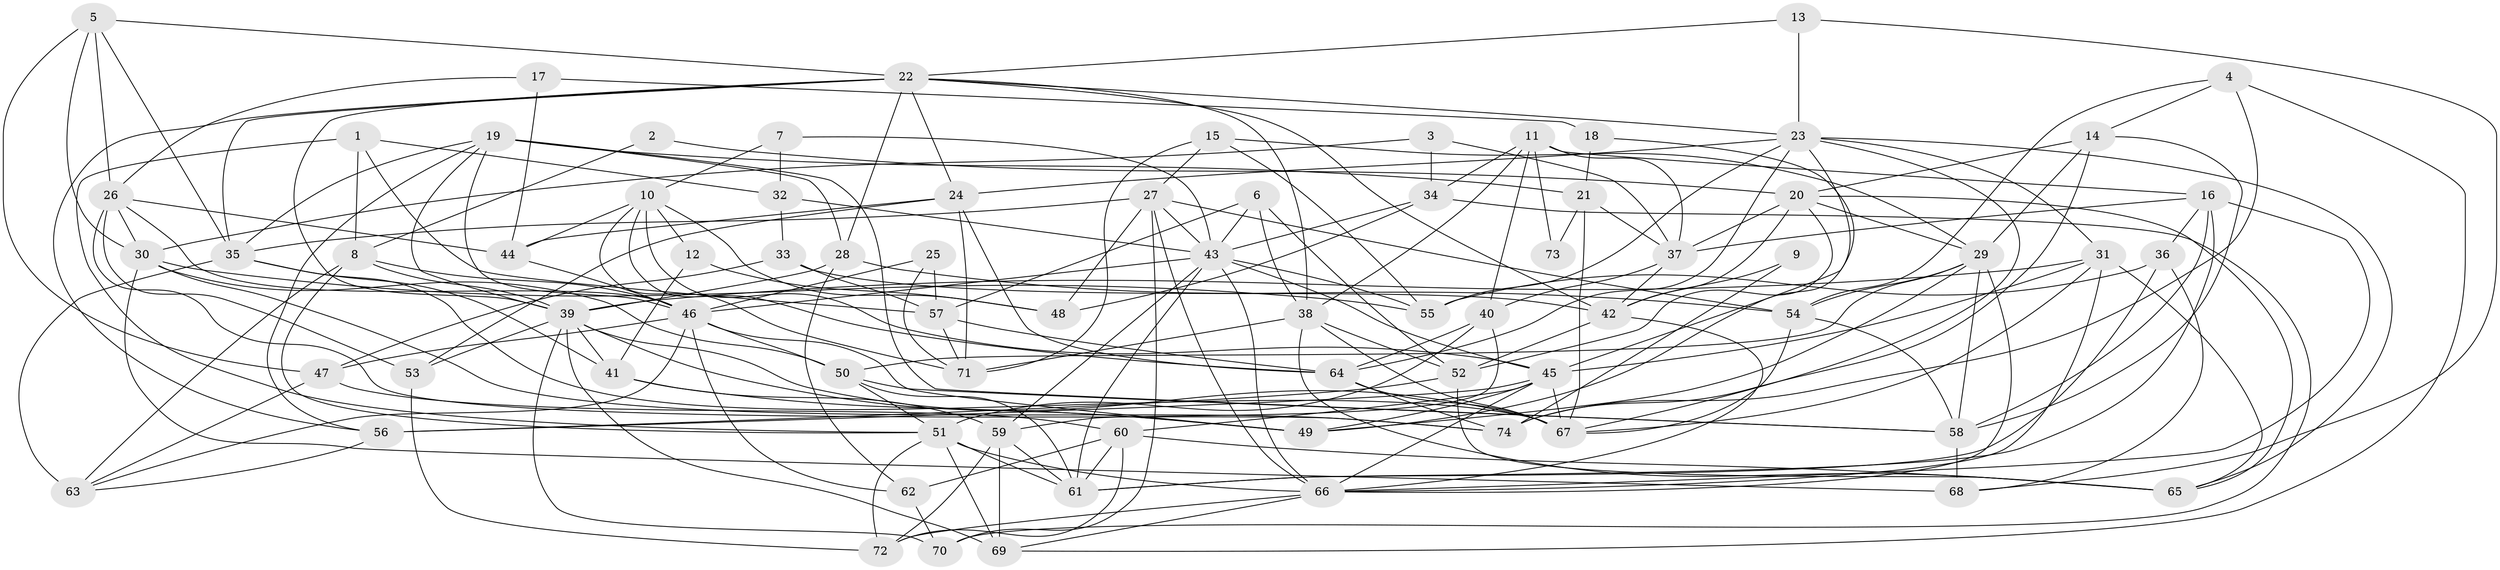 // original degree distribution, {4: 0.2653061224489796, 7: 0.034013605442176874, 5: 0.23129251700680273, 3: 0.1836734693877551, 2: 0.19727891156462585, 6: 0.061224489795918366, 8: 0.02040816326530612, 10: 0.006802721088435374}
// Generated by graph-tools (version 1.1) at 2025/37/03/04/25 23:37:01]
// undirected, 74 vertices, 211 edges
graph export_dot {
  node [color=gray90,style=filled];
  1;
  2;
  3;
  4;
  5;
  6;
  7;
  8;
  9;
  10;
  11;
  12;
  13;
  14;
  15;
  16;
  17;
  18;
  19;
  20;
  21;
  22;
  23;
  24;
  25;
  26;
  27;
  28;
  29;
  30;
  31;
  32;
  33;
  34;
  35;
  36;
  37;
  38;
  39;
  40;
  41;
  42;
  43;
  44;
  45;
  46;
  47;
  48;
  49;
  50;
  51;
  52;
  53;
  54;
  55;
  56;
  57;
  58;
  59;
  60;
  61;
  62;
  63;
  64;
  65;
  66;
  67;
  68;
  69;
  70;
  71;
  72;
  73;
  74;
  1 -- 8 [weight=1.0];
  1 -- 32 [weight=1.0];
  1 -- 51 [weight=1.0];
  1 -- 57 [weight=1.0];
  2 -- 8 [weight=1.0];
  2 -- 20 [weight=1.0];
  3 -- 30 [weight=1.0];
  3 -- 34 [weight=1.0];
  3 -- 37 [weight=1.0];
  4 -- 14 [weight=1.0];
  4 -- 54 [weight=1.0];
  4 -- 69 [weight=1.0];
  4 -- 74 [weight=1.0];
  5 -- 22 [weight=1.0];
  5 -- 26 [weight=1.0];
  5 -- 30 [weight=1.0];
  5 -- 35 [weight=1.0];
  5 -- 47 [weight=1.0];
  6 -- 38 [weight=1.0];
  6 -- 43 [weight=1.0];
  6 -- 52 [weight=1.0];
  6 -- 57 [weight=1.0];
  7 -- 10 [weight=1.0];
  7 -- 32 [weight=1.0];
  7 -- 43 [weight=1.0];
  8 -- 39 [weight=1.0];
  8 -- 46 [weight=1.0];
  8 -- 51 [weight=1.0];
  8 -- 63 [weight=1.0];
  9 -- 42 [weight=1.0];
  9 -- 74 [weight=1.0];
  10 -- 12 [weight=1.0];
  10 -- 44 [weight=1.0];
  10 -- 45 [weight=1.0];
  10 -- 48 [weight=1.0];
  10 -- 64 [weight=1.0];
  10 -- 71 [weight=1.0];
  11 -- 16 [weight=1.0];
  11 -- 34 [weight=1.0];
  11 -- 37 [weight=1.0];
  11 -- 38 [weight=1.0];
  11 -- 40 [weight=1.0];
  11 -- 73 [weight=2.0];
  12 -- 41 [weight=1.0];
  12 -- 48 [weight=1.0];
  13 -- 22 [weight=1.0];
  13 -- 23 [weight=1.0];
  13 -- 68 [weight=1.0];
  14 -- 20 [weight=1.0];
  14 -- 29 [weight=1.0];
  14 -- 58 [weight=1.0];
  14 -- 74 [weight=1.0];
  15 -- 27 [weight=1.0];
  15 -- 29 [weight=1.0];
  15 -- 55 [weight=1.0];
  15 -- 71 [weight=1.0];
  16 -- 36 [weight=1.0];
  16 -- 37 [weight=1.0];
  16 -- 58 [weight=1.0];
  16 -- 61 [weight=2.0];
  16 -- 66 [weight=1.0];
  17 -- 18 [weight=1.0];
  17 -- 26 [weight=1.0];
  17 -- 44 [weight=2.0];
  18 -- 21 [weight=1.0];
  18 -- 49 [weight=1.0];
  19 -- 21 [weight=1.0];
  19 -- 28 [weight=1.0];
  19 -- 35 [weight=1.0];
  19 -- 39 [weight=1.0];
  19 -- 46 [weight=1.0];
  19 -- 56 [weight=1.0];
  19 -- 58 [weight=1.0];
  20 -- 29 [weight=1.0];
  20 -- 37 [weight=1.0];
  20 -- 42 [weight=1.0];
  20 -- 52 [weight=1.0];
  20 -- 65 [weight=1.0];
  21 -- 37 [weight=1.0];
  21 -- 67 [weight=1.0];
  21 -- 73 [weight=1.0];
  22 -- 23 [weight=1.0];
  22 -- 24 [weight=1.0];
  22 -- 28 [weight=1.0];
  22 -- 35 [weight=1.0];
  22 -- 38 [weight=1.0];
  22 -- 39 [weight=1.0];
  22 -- 42 [weight=1.0];
  22 -- 56 [weight=1.0];
  23 -- 24 [weight=1.0];
  23 -- 31 [weight=1.0];
  23 -- 45 [weight=1.0];
  23 -- 55 [weight=1.0];
  23 -- 64 [weight=1.0];
  23 -- 65 [weight=1.0];
  23 -- 67 [weight=1.0];
  24 -- 44 [weight=1.0];
  24 -- 53 [weight=1.0];
  24 -- 64 [weight=1.0];
  24 -- 71 [weight=1.0];
  25 -- 46 [weight=1.0];
  25 -- 57 [weight=1.0];
  25 -- 71 [weight=2.0];
  26 -- 30 [weight=1.0];
  26 -- 44 [weight=1.0];
  26 -- 46 [weight=1.0];
  26 -- 53 [weight=1.0];
  26 -- 74 [weight=1.0];
  27 -- 35 [weight=1.0];
  27 -- 43 [weight=1.0];
  27 -- 48 [weight=2.0];
  27 -- 54 [weight=1.0];
  27 -- 66 [weight=1.0];
  27 -- 70 [weight=1.0];
  28 -- 39 [weight=1.0];
  28 -- 54 [weight=1.0];
  28 -- 62 [weight=1.0];
  29 -- 49 [weight=1.0];
  29 -- 50 [weight=1.0];
  29 -- 54 [weight=1.0];
  29 -- 58 [weight=1.0];
  29 -- 66 [weight=1.0];
  30 -- 50 [weight=1.0];
  30 -- 55 [weight=1.0];
  30 -- 68 [weight=2.0];
  30 -- 74 [weight=1.0];
  31 -- 39 [weight=1.0];
  31 -- 45 [weight=1.0];
  31 -- 65 [weight=1.0];
  31 -- 66 [weight=1.0];
  31 -- 67 [weight=1.0];
  32 -- 33 [weight=1.0];
  32 -- 43 [weight=1.0];
  33 -- 42 [weight=1.0];
  33 -- 47 [weight=1.0];
  33 -- 57 [weight=1.0];
  34 -- 43 [weight=1.0];
  34 -- 48 [weight=1.0];
  34 -- 70 [weight=1.0];
  35 -- 41 [weight=1.0];
  35 -- 63 [weight=1.0];
  35 -- 67 [weight=1.0];
  36 -- 55 [weight=1.0];
  36 -- 61 [weight=1.0];
  36 -- 68 [weight=1.0];
  37 -- 40 [weight=1.0];
  37 -- 42 [weight=1.0];
  38 -- 52 [weight=1.0];
  38 -- 65 [weight=1.0];
  38 -- 67 [weight=1.0];
  38 -- 71 [weight=1.0];
  39 -- 41 [weight=1.0];
  39 -- 49 [weight=1.0];
  39 -- 53 [weight=1.0];
  39 -- 67 [weight=1.0];
  39 -- 69 [weight=2.0];
  39 -- 70 [weight=1.0];
  40 -- 51 [weight=1.0];
  40 -- 59 [weight=1.0];
  40 -- 64 [weight=1.0];
  41 -- 49 [weight=1.0];
  41 -- 59 [weight=1.0];
  42 -- 52 [weight=1.0];
  42 -- 66 [weight=1.0];
  43 -- 45 [weight=1.0];
  43 -- 46 [weight=1.0];
  43 -- 55 [weight=1.0];
  43 -- 59 [weight=1.0];
  43 -- 61 [weight=1.0];
  43 -- 66 [weight=1.0];
  44 -- 46 [weight=1.0];
  45 -- 49 [weight=1.0];
  45 -- 56 [weight=1.0];
  45 -- 60 [weight=1.0];
  45 -- 66 [weight=1.0];
  45 -- 67 [weight=1.0];
  46 -- 47 [weight=1.0];
  46 -- 49 [weight=1.0];
  46 -- 50 [weight=1.0];
  46 -- 62 [weight=1.0];
  46 -- 63 [weight=1.0];
  47 -- 60 [weight=1.0];
  47 -- 63 [weight=1.0];
  50 -- 51 [weight=1.0];
  50 -- 58 [weight=1.0];
  50 -- 61 [weight=1.0];
  51 -- 61 [weight=1.0];
  51 -- 66 [weight=1.0];
  51 -- 69 [weight=2.0];
  51 -- 72 [weight=1.0];
  52 -- 56 [weight=1.0];
  52 -- 65 [weight=1.0];
  53 -- 72 [weight=1.0];
  54 -- 58 [weight=1.0];
  54 -- 67 [weight=1.0];
  56 -- 63 [weight=1.0];
  57 -- 64 [weight=2.0];
  57 -- 71 [weight=1.0];
  58 -- 68 [weight=1.0];
  59 -- 61 [weight=1.0];
  59 -- 69 [weight=1.0];
  59 -- 72 [weight=1.0];
  60 -- 61 [weight=1.0];
  60 -- 62 [weight=1.0];
  60 -- 65 [weight=1.0];
  60 -- 72 [weight=1.0];
  62 -- 70 [weight=1.0];
  64 -- 67 [weight=1.0];
  64 -- 74 [weight=1.0];
  66 -- 69 [weight=1.0];
  66 -- 72 [weight=1.0];
}
